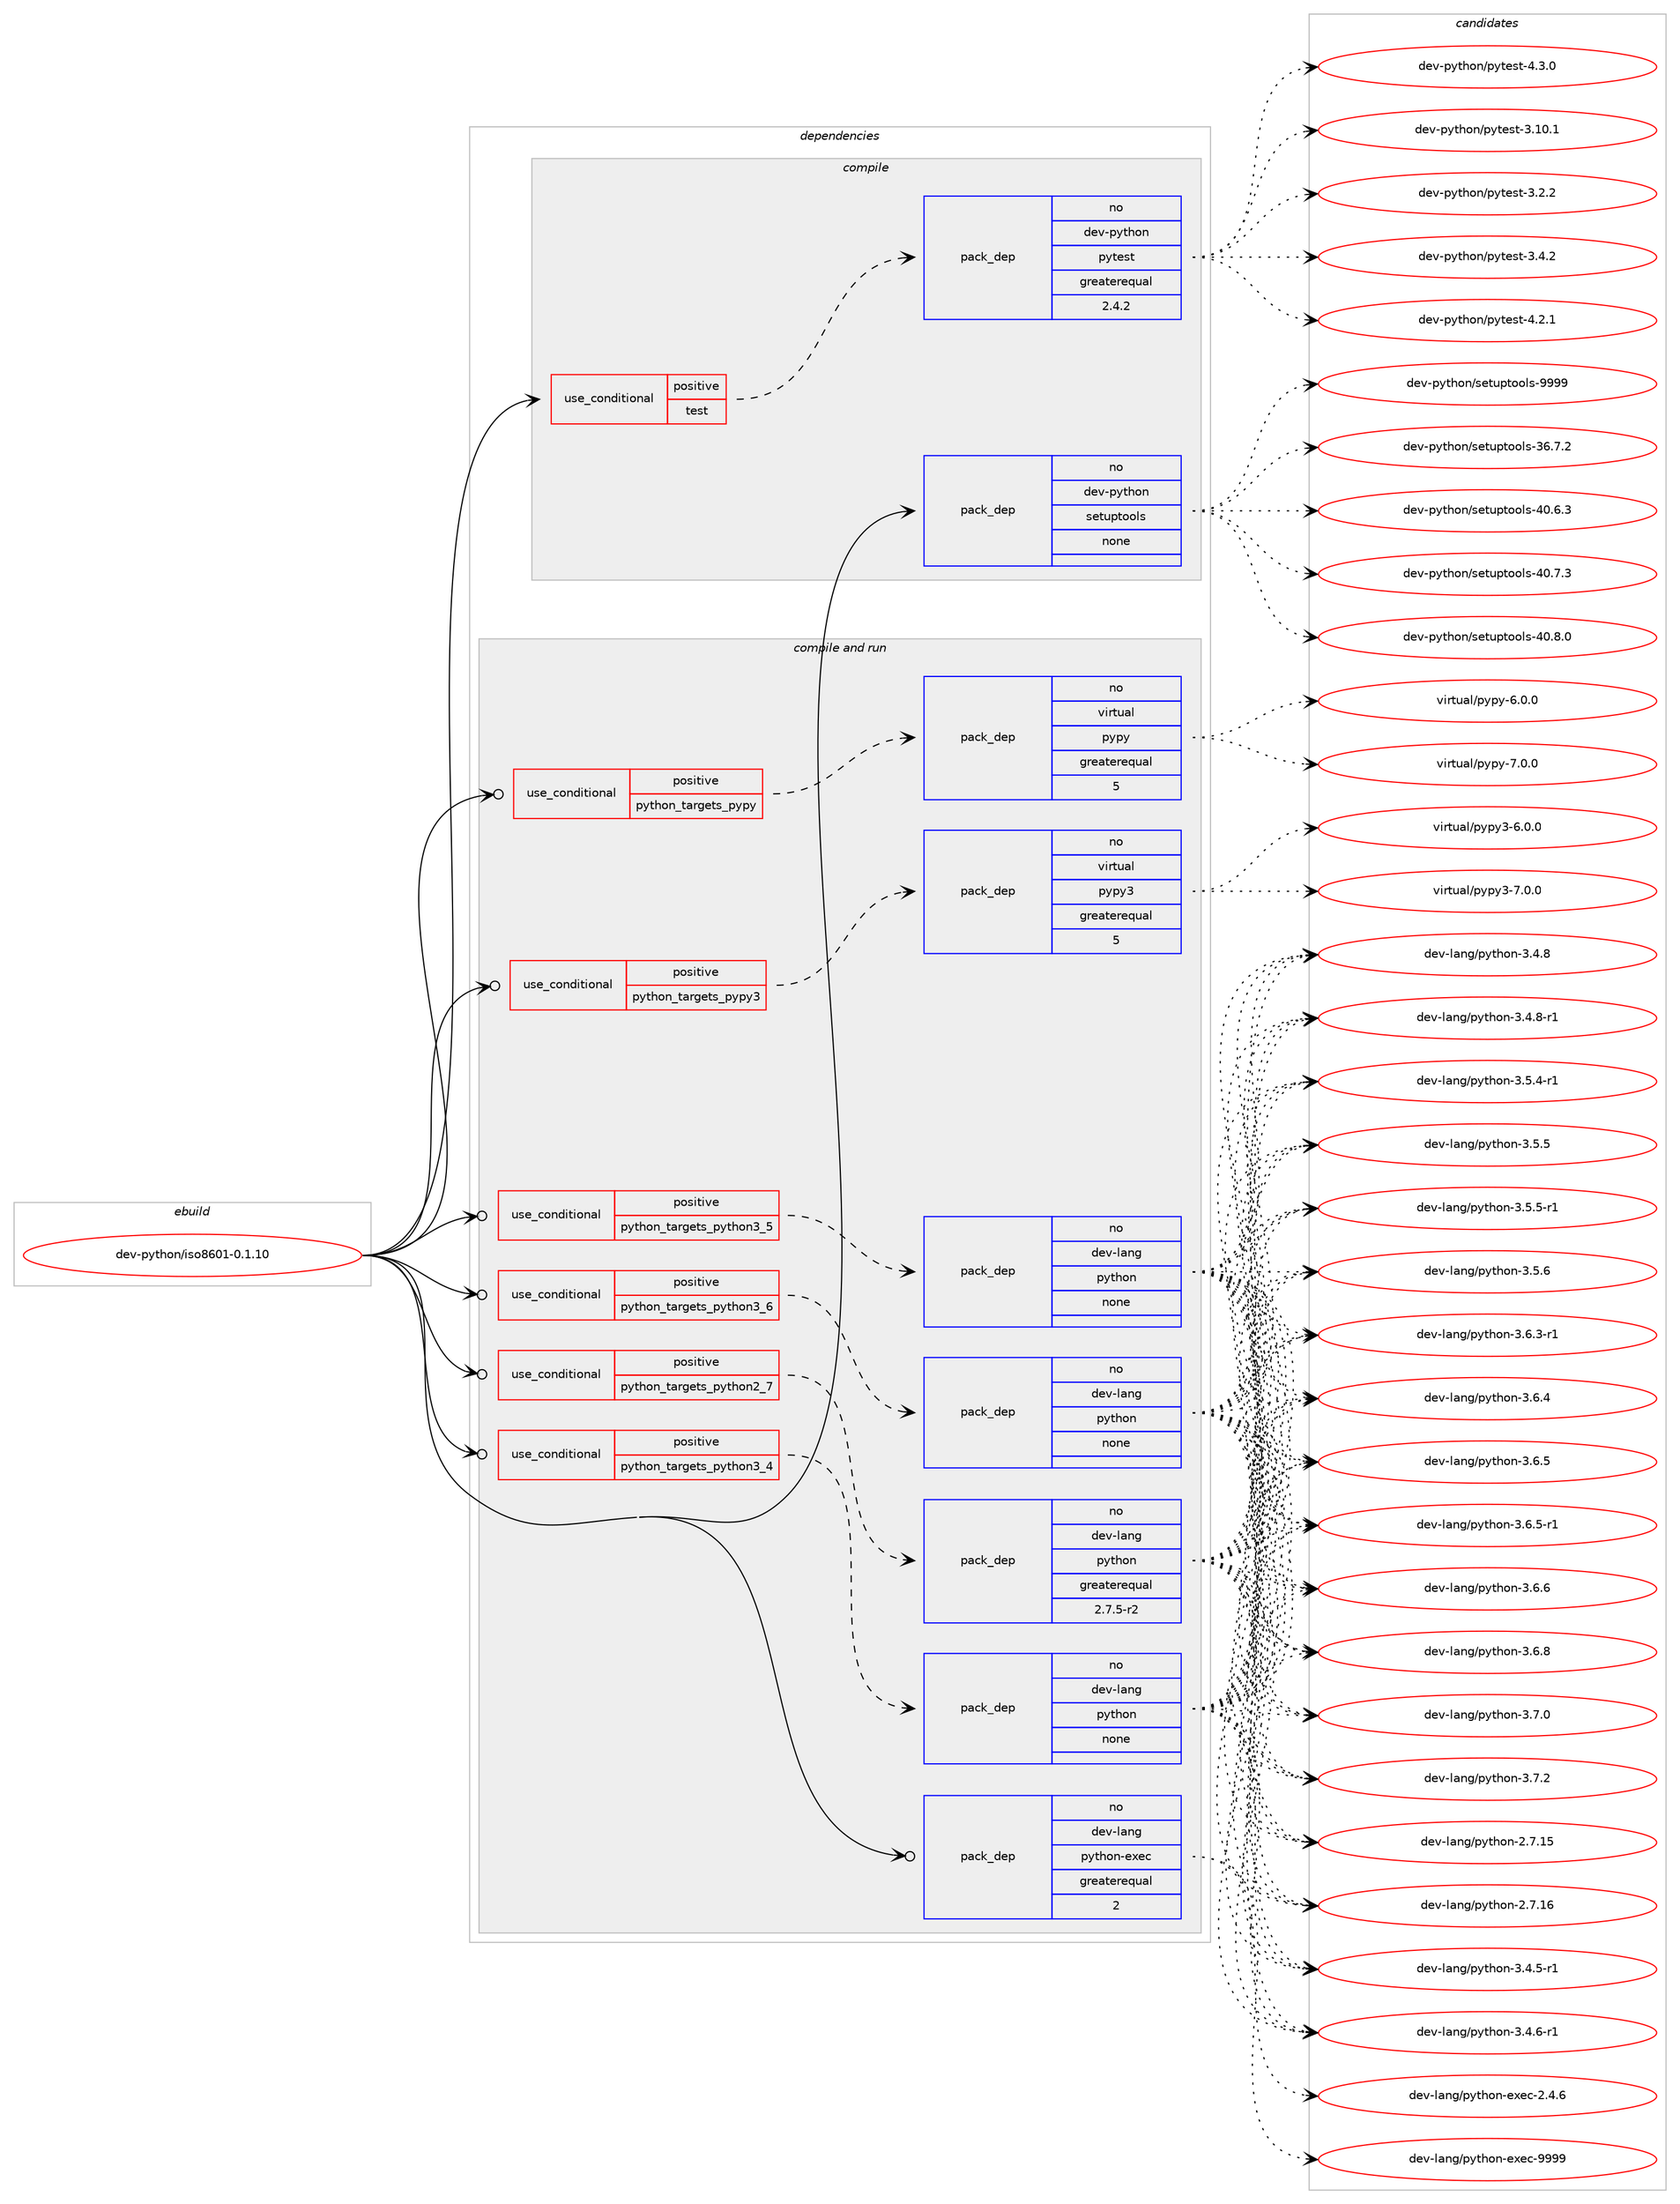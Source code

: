 digraph prolog {

# *************
# Graph options
# *************

newrank=true;
concentrate=true;
compound=true;
graph [rankdir=LR,fontname=Helvetica,fontsize=10,ranksep=1.5];#, ranksep=2.5, nodesep=0.2];
edge  [arrowhead=vee];
node  [fontname=Helvetica,fontsize=10];

# **********
# The ebuild
# **********

subgraph cluster_leftcol {
color=gray;
rank=same;
label=<<i>ebuild</i>>;
id [label="dev-python/iso8601-0.1.10", color=red, width=4, href="../dev-python/iso8601-0.1.10.svg"];
}

# ****************
# The dependencies
# ****************

subgraph cluster_midcol {
color=gray;
label=<<i>dependencies</i>>;
subgraph cluster_compile {
fillcolor="#eeeeee";
style=filled;
label=<<i>compile</i>>;
subgraph cond376008 {
dependency1414528 [label=<<TABLE BORDER="0" CELLBORDER="1" CELLSPACING="0" CELLPADDING="4"><TR><TD ROWSPAN="3" CELLPADDING="10">use_conditional</TD></TR><TR><TD>positive</TD></TR><TR><TD>test</TD></TR></TABLE>>, shape=none, color=red];
subgraph pack1015251 {
dependency1414529 [label=<<TABLE BORDER="0" CELLBORDER="1" CELLSPACING="0" CELLPADDING="4" WIDTH="220"><TR><TD ROWSPAN="6" CELLPADDING="30">pack_dep</TD></TR><TR><TD WIDTH="110">no</TD></TR><TR><TD>dev-python</TD></TR><TR><TD>pytest</TD></TR><TR><TD>greaterequal</TD></TR><TR><TD>2.4.2</TD></TR></TABLE>>, shape=none, color=blue];
}
dependency1414528:e -> dependency1414529:w [weight=20,style="dashed",arrowhead="vee"];
}
id:e -> dependency1414528:w [weight=20,style="solid",arrowhead="vee"];
subgraph pack1015252 {
dependency1414530 [label=<<TABLE BORDER="0" CELLBORDER="1" CELLSPACING="0" CELLPADDING="4" WIDTH="220"><TR><TD ROWSPAN="6" CELLPADDING="30">pack_dep</TD></TR><TR><TD WIDTH="110">no</TD></TR><TR><TD>dev-python</TD></TR><TR><TD>setuptools</TD></TR><TR><TD>none</TD></TR><TR><TD></TD></TR></TABLE>>, shape=none, color=blue];
}
id:e -> dependency1414530:w [weight=20,style="solid",arrowhead="vee"];
}
subgraph cluster_compileandrun {
fillcolor="#eeeeee";
style=filled;
label=<<i>compile and run</i>>;
subgraph cond376009 {
dependency1414531 [label=<<TABLE BORDER="0" CELLBORDER="1" CELLSPACING="0" CELLPADDING="4"><TR><TD ROWSPAN="3" CELLPADDING="10">use_conditional</TD></TR><TR><TD>positive</TD></TR><TR><TD>python_targets_pypy</TD></TR></TABLE>>, shape=none, color=red];
subgraph pack1015253 {
dependency1414532 [label=<<TABLE BORDER="0" CELLBORDER="1" CELLSPACING="0" CELLPADDING="4" WIDTH="220"><TR><TD ROWSPAN="6" CELLPADDING="30">pack_dep</TD></TR><TR><TD WIDTH="110">no</TD></TR><TR><TD>virtual</TD></TR><TR><TD>pypy</TD></TR><TR><TD>greaterequal</TD></TR><TR><TD>5</TD></TR></TABLE>>, shape=none, color=blue];
}
dependency1414531:e -> dependency1414532:w [weight=20,style="dashed",arrowhead="vee"];
}
id:e -> dependency1414531:w [weight=20,style="solid",arrowhead="odotvee"];
subgraph cond376010 {
dependency1414533 [label=<<TABLE BORDER="0" CELLBORDER="1" CELLSPACING="0" CELLPADDING="4"><TR><TD ROWSPAN="3" CELLPADDING="10">use_conditional</TD></TR><TR><TD>positive</TD></TR><TR><TD>python_targets_pypy3</TD></TR></TABLE>>, shape=none, color=red];
subgraph pack1015254 {
dependency1414534 [label=<<TABLE BORDER="0" CELLBORDER="1" CELLSPACING="0" CELLPADDING="4" WIDTH="220"><TR><TD ROWSPAN="6" CELLPADDING="30">pack_dep</TD></TR><TR><TD WIDTH="110">no</TD></TR><TR><TD>virtual</TD></TR><TR><TD>pypy3</TD></TR><TR><TD>greaterequal</TD></TR><TR><TD>5</TD></TR></TABLE>>, shape=none, color=blue];
}
dependency1414533:e -> dependency1414534:w [weight=20,style="dashed",arrowhead="vee"];
}
id:e -> dependency1414533:w [weight=20,style="solid",arrowhead="odotvee"];
subgraph cond376011 {
dependency1414535 [label=<<TABLE BORDER="0" CELLBORDER="1" CELLSPACING="0" CELLPADDING="4"><TR><TD ROWSPAN="3" CELLPADDING="10">use_conditional</TD></TR><TR><TD>positive</TD></TR><TR><TD>python_targets_python2_7</TD></TR></TABLE>>, shape=none, color=red];
subgraph pack1015255 {
dependency1414536 [label=<<TABLE BORDER="0" CELLBORDER="1" CELLSPACING="0" CELLPADDING="4" WIDTH="220"><TR><TD ROWSPAN="6" CELLPADDING="30">pack_dep</TD></TR><TR><TD WIDTH="110">no</TD></TR><TR><TD>dev-lang</TD></TR><TR><TD>python</TD></TR><TR><TD>greaterequal</TD></TR><TR><TD>2.7.5-r2</TD></TR></TABLE>>, shape=none, color=blue];
}
dependency1414535:e -> dependency1414536:w [weight=20,style="dashed",arrowhead="vee"];
}
id:e -> dependency1414535:w [weight=20,style="solid",arrowhead="odotvee"];
subgraph cond376012 {
dependency1414537 [label=<<TABLE BORDER="0" CELLBORDER="1" CELLSPACING="0" CELLPADDING="4"><TR><TD ROWSPAN="3" CELLPADDING="10">use_conditional</TD></TR><TR><TD>positive</TD></TR><TR><TD>python_targets_python3_4</TD></TR></TABLE>>, shape=none, color=red];
subgraph pack1015256 {
dependency1414538 [label=<<TABLE BORDER="0" CELLBORDER="1" CELLSPACING="0" CELLPADDING="4" WIDTH="220"><TR><TD ROWSPAN="6" CELLPADDING="30">pack_dep</TD></TR><TR><TD WIDTH="110">no</TD></TR><TR><TD>dev-lang</TD></TR><TR><TD>python</TD></TR><TR><TD>none</TD></TR><TR><TD></TD></TR></TABLE>>, shape=none, color=blue];
}
dependency1414537:e -> dependency1414538:w [weight=20,style="dashed",arrowhead="vee"];
}
id:e -> dependency1414537:w [weight=20,style="solid",arrowhead="odotvee"];
subgraph cond376013 {
dependency1414539 [label=<<TABLE BORDER="0" CELLBORDER="1" CELLSPACING="0" CELLPADDING="4"><TR><TD ROWSPAN="3" CELLPADDING="10">use_conditional</TD></TR><TR><TD>positive</TD></TR><TR><TD>python_targets_python3_5</TD></TR></TABLE>>, shape=none, color=red];
subgraph pack1015257 {
dependency1414540 [label=<<TABLE BORDER="0" CELLBORDER="1" CELLSPACING="0" CELLPADDING="4" WIDTH="220"><TR><TD ROWSPAN="6" CELLPADDING="30">pack_dep</TD></TR><TR><TD WIDTH="110">no</TD></TR><TR><TD>dev-lang</TD></TR><TR><TD>python</TD></TR><TR><TD>none</TD></TR><TR><TD></TD></TR></TABLE>>, shape=none, color=blue];
}
dependency1414539:e -> dependency1414540:w [weight=20,style="dashed",arrowhead="vee"];
}
id:e -> dependency1414539:w [weight=20,style="solid",arrowhead="odotvee"];
subgraph cond376014 {
dependency1414541 [label=<<TABLE BORDER="0" CELLBORDER="1" CELLSPACING="0" CELLPADDING="4"><TR><TD ROWSPAN="3" CELLPADDING="10">use_conditional</TD></TR><TR><TD>positive</TD></TR><TR><TD>python_targets_python3_6</TD></TR></TABLE>>, shape=none, color=red];
subgraph pack1015258 {
dependency1414542 [label=<<TABLE BORDER="0" CELLBORDER="1" CELLSPACING="0" CELLPADDING="4" WIDTH="220"><TR><TD ROWSPAN="6" CELLPADDING="30">pack_dep</TD></TR><TR><TD WIDTH="110">no</TD></TR><TR><TD>dev-lang</TD></TR><TR><TD>python</TD></TR><TR><TD>none</TD></TR><TR><TD></TD></TR></TABLE>>, shape=none, color=blue];
}
dependency1414541:e -> dependency1414542:w [weight=20,style="dashed",arrowhead="vee"];
}
id:e -> dependency1414541:w [weight=20,style="solid",arrowhead="odotvee"];
subgraph pack1015259 {
dependency1414543 [label=<<TABLE BORDER="0" CELLBORDER="1" CELLSPACING="0" CELLPADDING="4" WIDTH="220"><TR><TD ROWSPAN="6" CELLPADDING="30">pack_dep</TD></TR><TR><TD WIDTH="110">no</TD></TR><TR><TD>dev-lang</TD></TR><TR><TD>python-exec</TD></TR><TR><TD>greaterequal</TD></TR><TR><TD>2</TD></TR></TABLE>>, shape=none, color=blue];
}
id:e -> dependency1414543:w [weight=20,style="solid",arrowhead="odotvee"];
}
subgraph cluster_run {
fillcolor="#eeeeee";
style=filled;
label=<<i>run</i>>;
}
}

# **************
# The candidates
# **************

subgraph cluster_choices {
rank=same;
color=gray;
label=<<i>candidates</i>>;

subgraph choice1015251 {
color=black;
nodesep=1;
choice100101118451121211161041111104711212111610111511645514649484649 [label="dev-python/pytest-3.10.1", color=red, width=4,href="../dev-python/pytest-3.10.1.svg"];
choice1001011184511212111610411111047112121116101115116455146504650 [label="dev-python/pytest-3.2.2", color=red, width=4,href="../dev-python/pytest-3.2.2.svg"];
choice1001011184511212111610411111047112121116101115116455146524650 [label="dev-python/pytest-3.4.2", color=red, width=4,href="../dev-python/pytest-3.4.2.svg"];
choice1001011184511212111610411111047112121116101115116455246504649 [label="dev-python/pytest-4.2.1", color=red, width=4,href="../dev-python/pytest-4.2.1.svg"];
choice1001011184511212111610411111047112121116101115116455246514648 [label="dev-python/pytest-4.3.0", color=red, width=4,href="../dev-python/pytest-4.3.0.svg"];
dependency1414529:e -> choice100101118451121211161041111104711212111610111511645514649484649:w [style=dotted,weight="100"];
dependency1414529:e -> choice1001011184511212111610411111047112121116101115116455146504650:w [style=dotted,weight="100"];
dependency1414529:e -> choice1001011184511212111610411111047112121116101115116455146524650:w [style=dotted,weight="100"];
dependency1414529:e -> choice1001011184511212111610411111047112121116101115116455246504649:w [style=dotted,weight="100"];
dependency1414529:e -> choice1001011184511212111610411111047112121116101115116455246514648:w [style=dotted,weight="100"];
}
subgraph choice1015252 {
color=black;
nodesep=1;
choice100101118451121211161041111104711510111611711211611111110811545515446554650 [label="dev-python/setuptools-36.7.2", color=red, width=4,href="../dev-python/setuptools-36.7.2.svg"];
choice100101118451121211161041111104711510111611711211611111110811545524846544651 [label="dev-python/setuptools-40.6.3", color=red, width=4,href="../dev-python/setuptools-40.6.3.svg"];
choice100101118451121211161041111104711510111611711211611111110811545524846554651 [label="dev-python/setuptools-40.7.3", color=red, width=4,href="../dev-python/setuptools-40.7.3.svg"];
choice100101118451121211161041111104711510111611711211611111110811545524846564648 [label="dev-python/setuptools-40.8.0", color=red, width=4,href="../dev-python/setuptools-40.8.0.svg"];
choice10010111845112121116104111110471151011161171121161111111081154557575757 [label="dev-python/setuptools-9999", color=red, width=4,href="../dev-python/setuptools-9999.svg"];
dependency1414530:e -> choice100101118451121211161041111104711510111611711211611111110811545515446554650:w [style=dotted,weight="100"];
dependency1414530:e -> choice100101118451121211161041111104711510111611711211611111110811545524846544651:w [style=dotted,weight="100"];
dependency1414530:e -> choice100101118451121211161041111104711510111611711211611111110811545524846554651:w [style=dotted,weight="100"];
dependency1414530:e -> choice100101118451121211161041111104711510111611711211611111110811545524846564648:w [style=dotted,weight="100"];
dependency1414530:e -> choice10010111845112121116104111110471151011161171121161111111081154557575757:w [style=dotted,weight="100"];
}
subgraph choice1015253 {
color=black;
nodesep=1;
choice1181051141161179710847112121112121455446484648 [label="virtual/pypy-6.0.0", color=red, width=4,href="../virtual/pypy-6.0.0.svg"];
choice1181051141161179710847112121112121455546484648 [label="virtual/pypy-7.0.0", color=red, width=4,href="../virtual/pypy-7.0.0.svg"];
dependency1414532:e -> choice1181051141161179710847112121112121455446484648:w [style=dotted,weight="100"];
dependency1414532:e -> choice1181051141161179710847112121112121455546484648:w [style=dotted,weight="100"];
}
subgraph choice1015254 {
color=black;
nodesep=1;
choice118105114116117971084711212111212151455446484648 [label="virtual/pypy3-6.0.0", color=red, width=4,href="../virtual/pypy3-6.0.0.svg"];
choice118105114116117971084711212111212151455546484648 [label="virtual/pypy3-7.0.0", color=red, width=4,href="../virtual/pypy3-7.0.0.svg"];
dependency1414534:e -> choice118105114116117971084711212111212151455446484648:w [style=dotted,weight="100"];
dependency1414534:e -> choice118105114116117971084711212111212151455546484648:w [style=dotted,weight="100"];
}
subgraph choice1015255 {
color=black;
nodesep=1;
choice10010111845108971101034711212111610411111045504655464953 [label="dev-lang/python-2.7.15", color=red, width=4,href="../dev-lang/python-2.7.15.svg"];
choice10010111845108971101034711212111610411111045504655464954 [label="dev-lang/python-2.7.16", color=red, width=4,href="../dev-lang/python-2.7.16.svg"];
choice1001011184510897110103471121211161041111104551465246534511449 [label="dev-lang/python-3.4.5-r1", color=red, width=4,href="../dev-lang/python-3.4.5-r1.svg"];
choice1001011184510897110103471121211161041111104551465246544511449 [label="dev-lang/python-3.4.6-r1", color=red, width=4,href="../dev-lang/python-3.4.6-r1.svg"];
choice100101118451089711010347112121116104111110455146524656 [label="dev-lang/python-3.4.8", color=red, width=4,href="../dev-lang/python-3.4.8.svg"];
choice1001011184510897110103471121211161041111104551465246564511449 [label="dev-lang/python-3.4.8-r1", color=red, width=4,href="../dev-lang/python-3.4.8-r1.svg"];
choice1001011184510897110103471121211161041111104551465346524511449 [label="dev-lang/python-3.5.4-r1", color=red, width=4,href="../dev-lang/python-3.5.4-r1.svg"];
choice100101118451089711010347112121116104111110455146534653 [label="dev-lang/python-3.5.5", color=red, width=4,href="../dev-lang/python-3.5.5.svg"];
choice1001011184510897110103471121211161041111104551465346534511449 [label="dev-lang/python-3.5.5-r1", color=red, width=4,href="../dev-lang/python-3.5.5-r1.svg"];
choice100101118451089711010347112121116104111110455146534654 [label="dev-lang/python-3.5.6", color=red, width=4,href="../dev-lang/python-3.5.6.svg"];
choice1001011184510897110103471121211161041111104551465446514511449 [label="dev-lang/python-3.6.3-r1", color=red, width=4,href="../dev-lang/python-3.6.3-r1.svg"];
choice100101118451089711010347112121116104111110455146544652 [label="dev-lang/python-3.6.4", color=red, width=4,href="../dev-lang/python-3.6.4.svg"];
choice100101118451089711010347112121116104111110455146544653 [label="dev-lang/python-3.6.5", color=red, width=4,href="../dev-lang/python-3.6.5.svg"];
choice1001011184510897110103471121211161041111104551465446534511449 [label="dev-lang/python-3.6.5-r1", color=red, width=4,href="../dev-lang/python-3.6.5-r1.svg"];
choice100101118451089711010347112121116104111110455146544654 [label="dev-lang/python-3.6.6", color=red, width=4,href="../dev-lang/python-3.6.6.svg"];
choice100101118451089711010347112121116104111110455146544656 [label="dev-lang/python-3.6.8", color=red, width=4,href="../dev-lang/python-3.6.8.svg"];
choice100101118451089711010347112121116104111110455146554648 [label="dev-lang/python-3.7.0", color=red, width=4,href="../dev-lang/python-3.7.0.svg"];
choice100101118451089711010347112121116104111110455146554650 [label="dev-lang/python-3.7.2", color=red, width=4,href="../dev-lang/python-3.7.2.svg"];
dependency1414536:e -> choice10010111845108971101034711212111610411111045504655464953:w [style=dotted,weight="100"];
dependency1414536:e -> choice10010111845108971101034711212111610411111045504655464954:w [style=dotted,weight="100"];
dependency1414536:e -> choice1001011184510897110103471121211161041111104551465246534511449:w [style=dotted,weight="100"];
dependency1414536:e -> choice1001011184510897110103471121211161041111104551465246544511449:w [style=dotted,weight="100"];
dependency1414536:e -> choice100101118451089711010347112121116104111110455146524656:w [style=dotted,weight="100"];
dependency1414536:e -> choice1001011184510897110103471121211161041111104551465246564511449:w [style=dotted,weight="100"];
dependency1414536:e -> choice1001011184510897110103471121211161041111104551465346524511449:w [style=dotted,weight="100"];
dependency1414536:e -> choice100101118451089711010347112121116104111110455146534653:w [style=dotted,weight="100"];
dependency1414536:e -> choice1001011184510897110103471121211161041111104551465346534511449:w [style=dotted,weight="100"];
dependency1414536:e -> choice100101118451089711010347112121116104111110455146534654:w [style=dotted,weight="100"];
dependency1414536:e -> choice1001011184510897110103471121211161041111104551465446514511449:w [style=dotted,weight="100"];
dependency1414536:e -> choice100101118451089711010347112121116104111110455146544652:w [style=dotted,weight="100"];
dependency1414536:e -> choice100101118451089711010347112121116104111110455146544653:w [style=dotted,weight="100"];
dependency1414536:e -> choice1001011184510897110103471121211161041111104551465446534511449:w [style=dotted,weight="100"];
dependency1414536:e -> choice100101118451089711010347112121116104111110455146544654:w [style=dotted,weight="100"];
dependency1414536:e -> choice100101118451089711010347112121116104111110455146544656:w [style=dotted,weight="100"];
dependency1414536:e -> choice100101118451089711010347112121116104111110455146554648:w [style=dotted,weight="100"];
dependency1414536:e -> choice100101118451089711010347112121116104111110455146554650:w [style=dotted,weight="100"];
}
subgraph choice1015256 {
color=black;
nodesep=1;
choice10010111845108971101034711212111610411111045504655464953 [label="dev-lang/python-2.7.15", color=red, width=4,href="../dev-lang/python-2.7.15.svg"];
choice10010111845108971101034711212111610411111045504655464954 [label="dev-lang/python-2.7.16", color=red, width=4,href="../dev-lang/python-2.7.16.svg"];
choice1001011184510897110103471121211161041111104551465246534511449 [label="dev-lang/python-3.4.5-r1", color=red, width=4,href="../dev-lang/python-3.4.5-r1.svg"];
choice1001011184510897110103471121211161041111104551465246544511449 [label="dev-lang/python-3.4.6-r1", color=red, width=4,href="../dev-lang/python-3.4.6-r1.svg"];
choice100101118451089711010347112121116104111110455146524656 [label="dev-lang/python-3.4.8", color=red, width=4,href="../dev-lang/python-3.4.8.svg"];
choice1001011184510897110103471121211161041111104551465246564511449 [label="dev-lang/python-3.4.8-r1", color=red, width=4,href="../dev-lang/python-3.4.8-r1.svg"];
choice1001011184510897110103471121211161041111104551465346524511449 [label="dev-lang/python-3.5.4-r1", color=red, width=4,href="../dev-lang/python-3.5.4-r1.svg"];
choice100101118451089711010347112121116104111110455146534653 [label="dev-lang/python-3.5.5", color=red, width=4,href="../dev-lang/python-3.5.5.svg"];
choice1001011184510897110103471121211161041111104551465346534511449 [label="dev-lang/python-3.5.5-r1", color=red, width=4,href="../dev-lang/python-3.5.5-r1.svg"];
choice100101118451089711010347112121116104111110455146534654 [label="dev-lang/python-3.5.6", color=red, width=4,href="../dev-lang/python-3.5.6.svg"];
choice1001011184510897110103471121211161041111104551465446514511449 [label="dev-lang/python-3.6.3-r1", color=red, width=4,href="../dev-lang/python-3.6.3-r1.svg"];
choice100101118451089711010347112121116104111110455146544652 [label="dev-lang/python-3.6.4", color=red, width=4,href="../dev-lang/python-3.6.4.svg"];
choice100101118451089711010347112121116104111110455146544653 [label="dev-lang/python-3.6.5", color=red, width=4,href="../dev-lang/python-3.6.5.svg"];
choice1001011184510897110103471121211161041111104551465446534511449 [label="dev-lang/python-3.6.5-r1", color=red, width=4,href="../dev-lang/python-3.6.5-r1.svg"];
choice100101118451089711010347112121116104111110455146544654 [label="dev-lang/python-3.6.6", color=red, width=4,href="../dev-lang/python-3.6.6.svg"];
choice100101118451089711010347112121116104111110455146544656 [label="dev-lang/python-3.6.8", color=red, width=4,href="../dev-lang/python-3.6.8.svg"];
choice100101118451089711010347112121116104111110455146554648 [label="dev-lang/python-3.7.0", color=red, width=4,href="../dev-lang/python-3.7.0.svg"];
choice100101118451089711010347112121116104111110455146554650 [label="dev-lang/python-3.7.2", color=red, width=4,href="../dev-lang/python-3.7.2.svg"];
dependency1414538:e -> choice10010111845108971101034711212111610411111045504655464953:w [style=dotted,weight="100"];
dependency1414538:e -> choice10010111845108971101034711212111610411111045504655464954:w [style=dotted,weight="100"];
dependency1414538:e -> choice1001011184510897110103471121211161041111104551465246534511449:w [style=dotted,weight="100"];
dependency1414538:e -> choice1001011184510897110103471121211161041111104551465246544511449:w [style=dotted,weight="100"];
dependency1414538:e -> choice100101118451089711010347112121116104111110455146524656:w [style=dotted,weight="100"];
dependency1414538:e -> choice1001011184510897110103471121211161041111104551465246564511449:w [style=dotted,weight="100"];
dependency1414538:e -> choice1001011184510897110103471121211161041111104551465346524511449:w [style=dotted,weight="100"];
dependency1414538:e -> choice100101118451089711010347112121116104111110455146534653:w [style=dotted,weight="100"];
dependency1414538:e -> choice1001011184510897110103471121211161041111104551465346534511449:w [style=dotted,weight="100"];
dependency1414538:e -> choice100101118451089711010347112121116104111110455146534654:w [style=dotted,weight="100"];
dependency1414538:e -> choice1001011184510897110103471121211161041111104551465446514511449:w [style=dotted,weight="100"];
dependency1414538:e -> choice100101118451089711010347112121116104111110455146544652:w [style=dotted,weight="100"];
dependency1414538:e -> choice100101118451089711010347112121116104111110455146544653:w [style=dotted,weight="100"];
dependency1414538:e -> choice1001011184510897110103471121211161041111104551465446534511449:w [style=dotted,weight="100"];
dependency1414538:e -> choice100101118451089711010347112121116104111110455146544654:w [style=dotted,weight="100"];
dependency1414538:e -> choice100101118451089711010347112121116104111110455146544656:w [style=dotted,weight="100"];
dependency1414538:e -> choice100101118451089711010347112121116104111110455146554648:w [style=dotted,weight="100"];
dependency1414538:e -> choice100101118451089711010347112121116104111110455146554650:w [style=dotted,weight="100"];
}
subgraph choice1015257 {
color=black;
nodesep=1;
choice10010111845108971101034711212111610411111045504655464953 [label="dev-lang/python-2.7.15", color=red, width=4,href="../dev-lang/python-2.7.15.svg"];
choice10010111845108971101034711212111610411111045504655464954 [label="dev-lang/python-2.7.16", color=red, width=4,href="../dev-lang/python-2.7.16.svg"];
choice1001011184510897110103471121211161041111104551465246534511449 [label="dev-lang/python-3.4.5-r1", color=red, width=4,href="../dev-lang/python-3.4.5-r1.svg"];
choice1001011184510897110103471121211161041111104551465246544511449 [label="dev-lang/python-3.4.6-r1", color=red, width=4,href="../dev-lang/python-3.4.6-r1.svg"];
choice100101118451089711010347112121116104111110455146524656 [label="dev-lang/python-3.4.8", color=red, width=4,href="../dev-lang/python-3.4.8.svg"];
choice1001011184510897110103471121211161041111104551465246564511449 [label="dev-lang/python-3.4.8-r1", color=red, width=4,href="../dev-lang/python-3.4.8-r1.svg"];
choice1001011184510897110103471121211161041111104551465346524511449 [label="dev-lang/python-3.5.4-r1", color=red, width=4,href="../dev-lang/python-3.5.4-r1.svg"];
choice100101118451089711010347112121116104111110455146534653 [label="dev-lang/python-3.5.5", color=red, width=4,href="../dev-lang/python-3.5.5.svg"];
choice1001011184510897110103471121211161041111104551465346534511449 [label="dev-lang/python-3.5.5-r1", color=red, width=4,href="../dev-lang/python-3.5.5-r1.svg"];
choice100101118451089711010347112121116104111110455146534654 [label="dev-lang/python-3.5.6", color=red, width=4,href="../dev-lang/python-3.5.6.svg"];
choice1001011184510897110103471121211161041111104551465446514511449 [label="dev-lang/python-3.6.3-r1", color=red, width=4,href="../dev-lang/python-3.6.3-r1.svg"];
choice100101118451089711010347112121116104111110455146544652 [label="dev-lang/python-3.6.4", color=red, width=4,href="../dev-lang/python-3.6.4.svg"];
choice100101118451089711010347112121116104111110455146544653 [label="dev-lang/python-3.6.5", color=red, width=4,href="../dev-lang/python-3.6.5.svg"];
choice1001011184510897110103471121211161041111104551465446534511449 [label="dev-lang/python-3.6.5-r1", color=red, width=4,href="../dev-lang/python-3.6.5-r1.svg"];
choice100101118451089711010347112121116104111110455146544654 [label="dev-lang/python-3.6.6", color=red, width=4,href="../dev-lang/python-3.6.6.svg"];
choice100101118451089711010347112121116104111110455146544656 [label="dev-lang/python-3.6.8", color=red, width=4,href="../dev-lang/python-3.6.8.svg"];
choice100101118451089711010347112121116104111110455146554648 [label="dev-lang/python-3.7.0", color=red, width=4,href="../dev-lang/python-3.7.0.svg"];
choice100101118451089711010347112121116104111110455146554650 [label="dev-lang/python-3.7.2", color=red, width=4,href="../dev-lang/python-3.7.2.svg"];
dependency1414540:e -> choice10010111845108971101034711212111610411111045504655464953:w [style=dotted,weight="100"];
dependency1414540:e -> choice10010111845108971101034711212111610411111045504655464954:w [style=dotted,weight="100"];
dependency1414540:e -> choice1001011184510897110103471121211161041111104551465246534511449:w [style=dotted,weight="100"];
dependency1414540:e -> choice1001011184510897110103471121211161041111104551465246544511449:w [style=dotted,weight="100"];
dependency1414540:e -> choice100101118451089711010347112121116104111110455146524656:w [style=dotted,weight="100"];
dependency1414540:e -> choice1001011184510897110103471121211161041111104551465246564511449:w [style=dotted,weight="100"];
dependency1414540:e -> choice1001011184510897110103471121211161041111104551465346524511449:w [style=dotted,weight="100"];
dependency1414540:e -> choice100101118451089711010347112121116104111110455146534653:w [style=dotted,weight="100"];
dependency1414540:e -> choice1001011184510897110103471121211161041111104551465346534511449:w [style=dotted,weight="100"];
dependency1414540:e -> choice100101118451089711010347112121116104111110455146534654:w [style=dotted,weight="100"];
dependency1414540:e -> choice1001011184510897110103471121211161041111104551465446514511449:w [style=dotted,weight="100"];
dependency1414540:e -> choice100101118451089711010347112121116104111110455146544652:w [style=dotted,weight="100"];
dependency1414540:e -> choice100101118451089711010347112121116104111110455146544653:w [style=dotted,weight="100"];
dependency1414540:e -> choice1001011184510897110103471121211161041111104551465446534511449:w [style=dotted,weight="100"];
dependency1414540:e -> choice100101118451089711010347112121116104111110455146544654:w [style=dotted,weight="100"];
dependency1414540:e -> choice100101118451089711010347112121116104111110455146544656:w [style=dotted,weight="100"];
dependency1414540:e -> choice100101118451089711010347112121116104111110455146554648:w [style=dotted,weight="100"];
dependency1414540:e -> choice100101118451089711010347112121116104111110455146554650:w [style=dotted,weight="100"];
}
subgraph choice1015258 {
color=black;
nodesep=1;
choice10010111845108971101034711212111610411111045504655464953 [label="dev-lang/python-2.7.15", color=red, width=4,href="../dev-lang/python-2.7.15.svg"];
choice10010111845108971101034711212111610411111045504655464954 [label="dev-lang/python-2.7.16", color=red, width=4,href="../dev-lang/python-2.7.16.svg"];
choice1001011184510897110103471121211161041111104551465246534511449 [label="dev-lang/python-3.4.5-r1", color=red, width=4,href="../dev-lang/python-3.4.5-r1.svg"];
choice1001011184510897110103471121211161041111104551465246544511449 [label="dev-lang/python-3.4.6-r1", color=red, width=4,href="../dev-lang/python-3.4.6-r1.svg"];
choice100101118451089711010347112121116104111110455146524656 [label="dev-lang/python-3.4.8", color=red, width=4,href="../dev-lang/python-3.4.8.svg"];
choice1001011184510897110103471121211161041111104551465246564511449 [label="dev-lang/python-3.4.8-r1", color=red, width=4,href="../dev-lang/python-3.4.8-r1.svg"];
choice1001011184510897110103471121211161041111104551465346524511449 [label="dev-lang/python-3.5.4-r1", color=red, width=4,href="../dev-lang/python-3.5.4-r1.svg"];
choice100101118451089711010347112121116104111110455146534653 [label="dev-lang/python-3.5.5", color=red, width=4,href="../dev-lang/python-3.5.5.svg"];
choice1001011184510897110103471121211161041111104551465346534511449 [label="dev-lang/python-3.5.5-r1", color=red, width=4,href="../dev-lang/python-3.5.5-r1.svg"];
choice100101118451089711010347112121116104111110455146534654 [label="dev-lang/python-3.5.6", color=red, width=4,href="../dev-lang/python-3.5.6.svg"];
choice1001011184510897110103471121211161041111104551465446514511449 [label="dev-lang/python-3.6.3-r1", color=red, width=4,href="../dev-lang/python-3.6.3-r1.svg"];
choice100101118451089711010347112121116104111110455146544652 [label="dev-lang/python-3.6.4", color=red, width=4,href="../dev-lang/python-3.6.4.svg"];
choice100101118451089711010347112121116104111110455146544653 [label="dev-lang/python-3.6.5", color=red, width=4,href="../dev-lang/python-3.6.5.svg"];
choice1001011184510897110103471121211161041111104551465446534511449 [label="dev-lang/python-3.6.5-r1", color=red, width=4,href="../dev-lang/python-3.6.5-r1.svg"];
choice100101118451089711010347112121116104111110455146544654 [label="dev-lang/python-3.6.6", color=red, width=4,href="../dev-lang/python-3.6.6.svg"];
choice100101118451089711010347112121116104111110455146544656 [label="dev-lang/python-3.6.8", color=red, width=4,href="../dev-lang/python-3.6.8.svg"];
choice100101118451089711010347112121116104111110455146554648 [label="dev-lang/python-3.7.0", color=red, width=4,href="../dev-lang/python-3.7.0.svg"];
choice100101118451089711010347112121116104111110455146554650 [label="dev-lang/python-3.7.2", color=red, width=4,href="../dev-lang/python-3.7.2.svg"];
dependency1414542:e -> choice10010111845108971101034711212111610411111045504655464953:w [style=dotted,weight="100"];
dependency1414542:e -> choice10010111845108971101034711212111610411111045504655464954:w [style=dotted,weight="100"];
dependency1414542:e -> choice1001011184510897110103471121211161041111104551465246534511449:w [style=dotted,weight="100"];
dependency1414542:e -> choice1001011184510897110103471121211161041111104551465246544511449:w [style=dotted,weight="100"];
dependency1414542:e -> choice100101118451089711010347112121116104111110455146524656:w [style=dotted,weight="100"];
dependency1414542:e -> choice1001011184510897110103471121211161041111104551465246564511449:w [style=dotted,weight="100"];
dependency1414542:e -> choice1001011184510897110103471121211161041111104551465346524511449:w [style=dotted,weight="100"];
dependency1414542:e -> choice100101118451089711010347112121116104111110455146534653:w [style=dotted,weight="100"];
dependency1414542:e -> choice1001011184510897110103471121211161041111104551465346534511449:w [style=dotted,weight="100"];
dependency1414542:e -> choice100101118451089711010347112121116104111110455146534654:w [style=dotted,weight="100"];
dependency1414542:e -> choice1001011184510897110103471121211161041111104551465446514511449:w [style=dotted,weight="100"];
dependency1414542:e -> choice100101118451089711010347112121116104111110455146544652:w [style=dotted,weight="100"];
dependency1414542:e -> choice100101118451089711010347112121116104111110455146544653:w [style=dotted,weight="100"];
dependency1414542:e -> choice1001011184510897110103471121211161041111104551465446534511449:w [style=dotted,weight="100"];
dependency1414542:e -> choice100101118451089711010347112121116104111110455146544654:w [style=dotted,weight="100"];
dependency1414542:e -> choice100101118451089711010347112121116104111110455146544656:w [style=dotted,weight="100"];
dependency1414542:e -> choice100101118451089711010347112121116104111110455146554648:w [style=dotted,weight="100"];
dependency1414542:e -> choice100101118451089711010347112121116104111110455146554650:w [style=dotted,weight="100"];
}
subgraph choice1015259 {
color=black;
nodesep=1;
choice1001011184510897110103471121211161041111104510112010199455046524654 [label="dev-lang/python-exec-2.4.6", color=red, width=4,href="../dev-lang/python-exec-2.4.6.svg"];
choice10010111845108971101034711212111610411111045101120101994557575757 [label="dev-lang/python-exec-9999", color=red, width=4,href="../dev-lang/python-exec-9999.svg"];
dependency1414543:e -> choice1001011184510897110103471121211161041111104510112010199455046524654:w [style=dotted,weight="100"];
dependency1414543:e -> choice10010111845108971101034711212111610411111045101120101994557575757:w [style=dotted,weight="100"];
}
}

}
